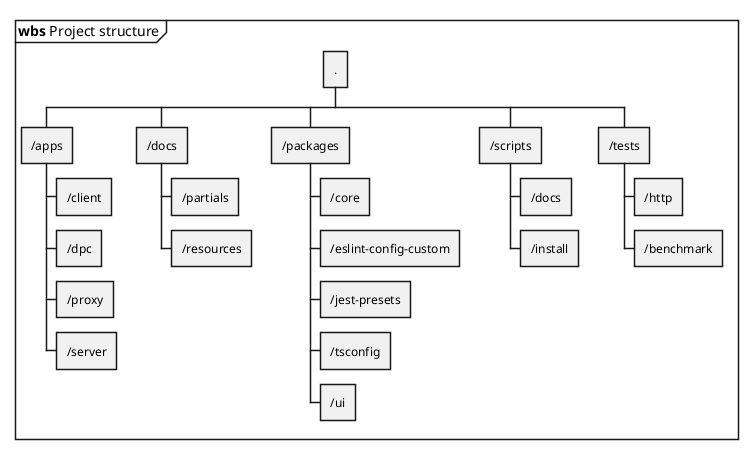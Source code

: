@startwbs
mainframe **wbs** Project structure
+ .
++ /apps
+++ /client
+++ /dpc
+++ /proxy
+++ /server
++ /docs
+++ /partials
+++ /resources
++ /packages
+++ /core
+++ /eslint-config-custom
+++ /jest-presets
+++ /tsconfig
+++ /ui
++ /scripts
+++ /docs
+++ /install
++ /tests
+++ /http
+++ /benchmark
@endwbs